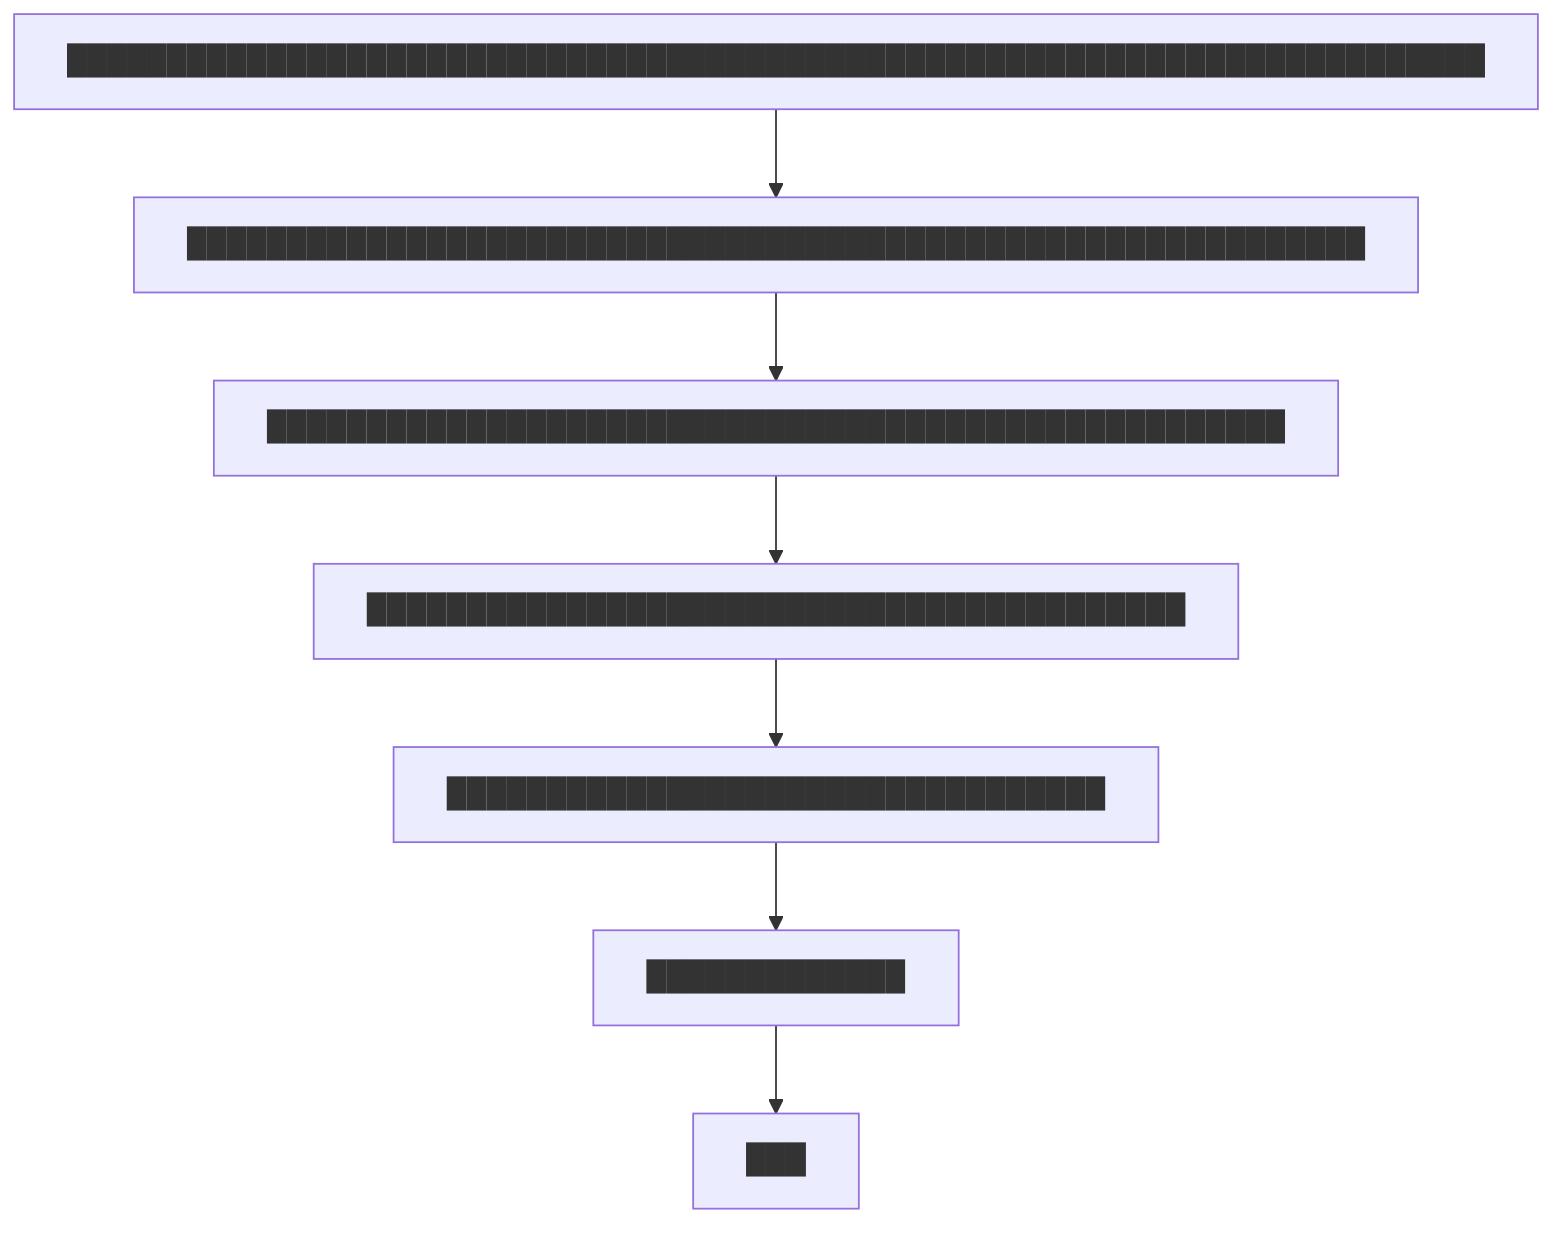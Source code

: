 graph TD
    A[███████████████████████████████████████████████████████████████████████] --> B[███████████████████████████████████████████████████████████]
    B --> C[███████████████████████████████████████████████████]
    C --> D[█████████████████████████████████████████]
    D --> E[█████████████████████████████████]
    E --> F[█████████████]
    F --> G[███]